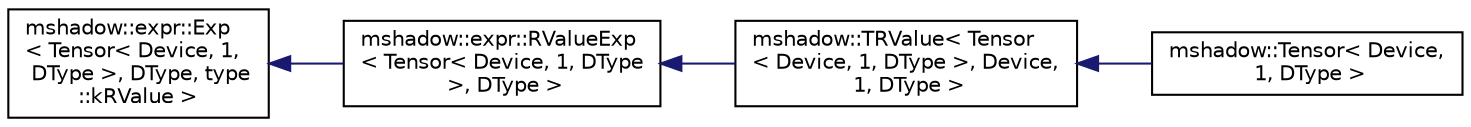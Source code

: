 digraph "Graphical Class Hierarchy"
{
 // LATEX_PDF_SIZE
  edge [fontname="Helvetica",fontsize="10",labelfontname="Helvetica",labelfontsize="10"];
  node [fontname="Helvetica",fontsize="10",shape=record];
  rankdir="LR";
  Node0 [label="mshadow::expr::Exp\l\< Tensor\< Device, 1,\l DType \>, DType, type\l::kRValue \>",height=0.2,width=0.4,color="black", fillcolor="white", style="filled",URL="$structmshadow_1_1expr_1_1Exp.html",tooltip=" "];
  Node0 -> Node1 [dir="back",color="midnightblue",fontsize="10",style="solid",fontname="Helvetica"];
  Node1 [label="mshadow::expr::RValueExp\l\< Tensor\< Device, 1, DType\l \>, DType \>",height=0.2,width=0.4,color="black", fillcolor="white", style="filled",URL="$classmshadow_1_1expr_1_1RValueExp.html",tooltip=" "];
  Node1 -> Node2 [dir="back",color="midnightblue",fontsize="10",style="solid",fontname="Helvetica"];
  Node2 [label="mshadow::TRValue\< Tensor\l\< Device, 1, DType \>, Device,\l 1, DType \>",height=0.2,width=0.4,color="black", fillcolor="white", style="filled",URL="$structmshadow_1_1TRValue.html",tooltip=" "];
  Node2 -> Node3 [dir="back",color="midnightblue",fontsize="10",style="solid",fontname="Helvetica"];
  Node3 [label="mshadow::Tensor\< Device,\l 1, DType \>",height=0.2,width=0.4,color="black", fillcolor="white", style="filled",URL="$structmshadow_1_1Tensor_3_01Device_00_011_00_01DType_01_4.html",tooltip=" "];
}
